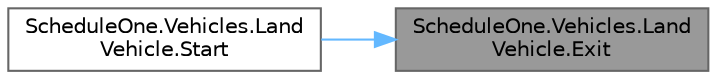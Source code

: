 digraph "ScheduleOne.Vehicles.LandVehicle.Exit"
{
 // LATEX_PDF_SIZE
  bgcolor="transparent";
  edge [fontname=Helvetica,fontsize=10,labelfontname=Helvetica,labelfontsize=10];
  node [fontname=Helvetica,fontsize=10,shape=box,height=0.2,width=0.4];
  rankdir="RL";
  Node1 [id="Node000001",label="ScheduleOne.Vehicles.Land\lVehicle.Exit",height=0.2,width=0.4,color="gray40", fillcolor="grey60", style="filled", fontcolor="black",tooltip=" "];
  Node1 -> Node2 [id="edge1_Node000001_Node000002",dir="back",color="steelblue1",style="solid",tooltip=" "];
  Node2 [id="Node000002",label="ScheduleOne.Vehicles.Land\lVehicle.Start",height=0.2,width=0.4,color="grey40", fillcolor="white", style="filled",URL="$class_schedule_one_1_1_vehicles_1_1_land_vehicle.html#a5ca42740249e0d38edf2c0973a508b5d",tooltip=" "];
}
